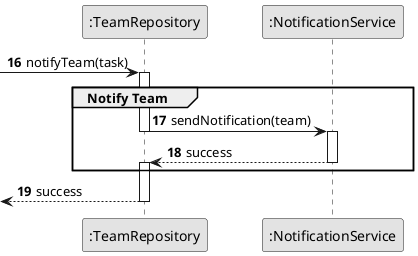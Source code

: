 @startuml
skinparam monochrome true
skinparam packageStyle rectangle
skinparam shadowing false

participant ":TeamRepository" as TeamRepo
participant ":NotificationService" as NotificationService


autonumber 16
 -> TeamRepo : notifyTeam(task)

activate TeamRepo
    group Notify Team

    TeamRepo -> NotificationService : sendNotification(team)
    deactivate TeamRepo
    activate NotificationService

    NotificationService --> TeamRepo : success
    deactivate NotificationService
    activate TeamRepo

    end

 <-- TeamRepo: success
deactivate TeamRepo


@enduml